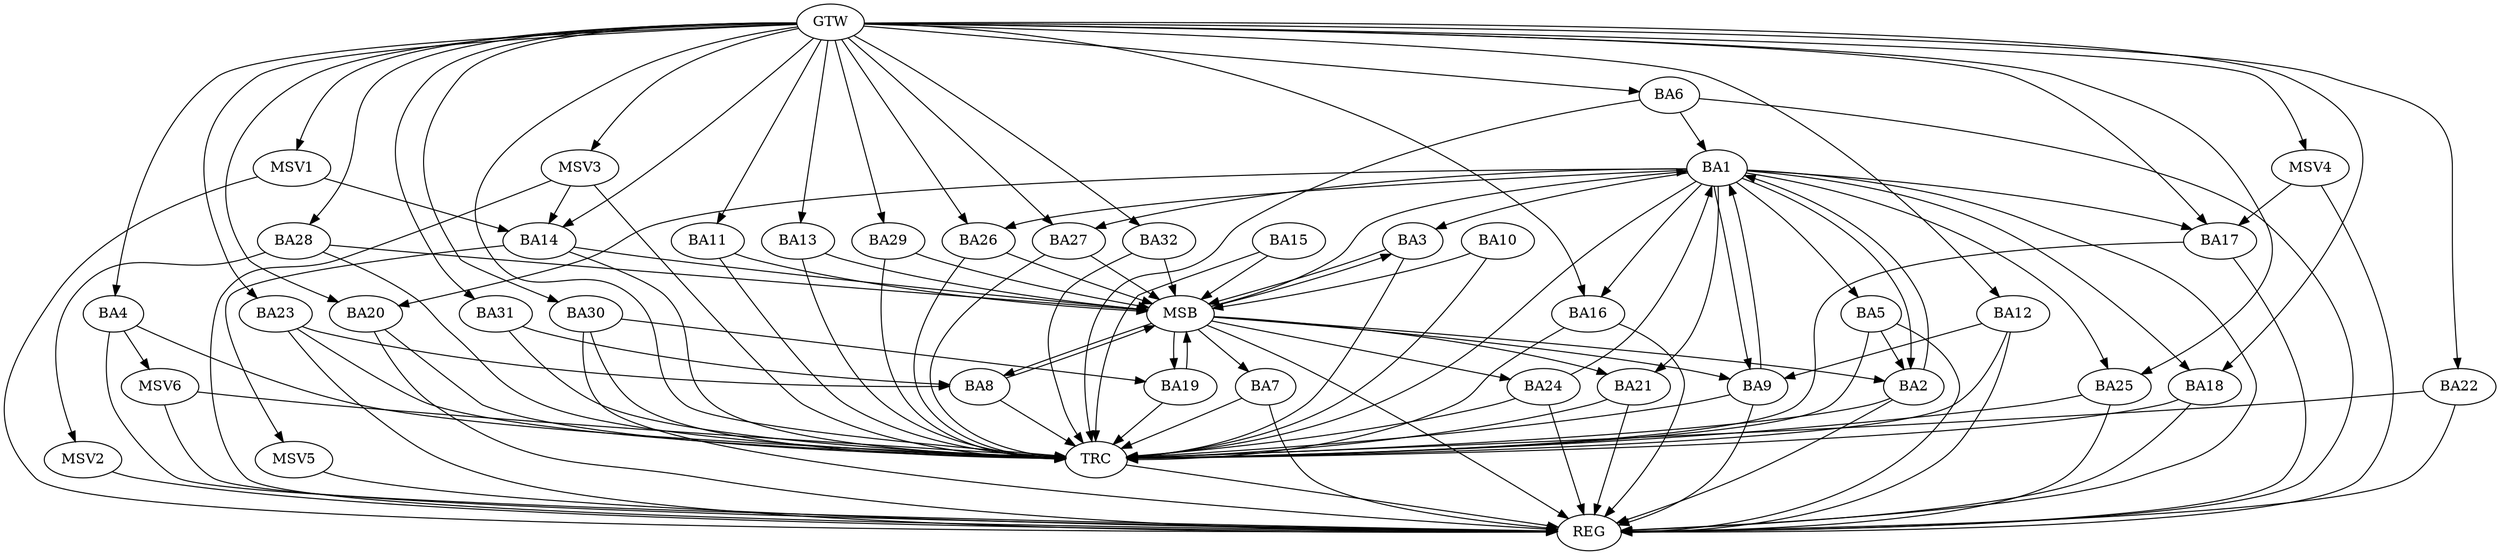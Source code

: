 strict digraph G {
  BA1 [ label="BA1" ];
  BA2 [ label="BA2" ];
  BA3 [ label="BA3" ];
  BA4 [ label="BA4" ];
  BA5 [ label="BA5" ];
  BA6 [ label="BA6" ];
  BA7 [ label="BA7" ];
  BA8 [ label="BA8" ];
  BA9 [ label="BA9" ];
  BA10 [ label="BA10" ];
  BA11 [ label="BA11" ];
  BA12 [ label="BA12" ];
  BA13 [ label="BA13" ];
  BA14 [ label="BA14" ];
  BA15 [ label="BA15" ];
  BA16 [ label="BA16" ];
  BA17 [ label="BA17" ];
  BA18 [ label="BA18" ];
  BA19 [ label="BA19" ];
  BA20 [ label="BA20" ];
  BA21 [ label="BA21" ];
  BA22 [ label="BA22" ];
  BA23 [ label="BA23" ];
  BA24 [ label="BA24" ];
  BA25 [ label="BA25" ];
  BA26 [ label="BA26" ];
  BA27 [ label="BA27" ];
  BA28 [ label="BA28" ];
  BA29 [ label="BA29" ];
  BA30 [ label="BA30" ];
  BA31 [ label="BA31" ];
  BA32 [ label="BA32" ];
  GTW [ label="GTW" ];
  REG [ label="REG" ];
  MSB [ label="MSB" ];
  TRC [ label="TRC" ];
  MSV1 [ label="MSV1" ];
  MSV2 [ label="MSV2" ];
  MSV3 [ label="MSV3" ];
  MSV4 [ label="MSV4" ];
  MSV5 [ label="MSV5" ];
  MSV6 [ label="MSV6" ];
  BA1 -> BA2;
  BA2 -> BA1;
  BA5 -> BA2;
  BA6 -> BA1;
  BA9 -> BA1;
  BA12 -> BA9;
  BA23 -> BA8;
  BA24 -> BA1;
  BA30 -> BA19;
  BA31 -> BA8;
  GTW -> BA4;
  GTW -> BA6;
  GTW -> BA11;
  GTW -> BA12;
  GTW -> BA13;
  GTW -> BA14;
  GTW -> BA16;
  GTW -> BA17;
  GTW -> BA18;
  GTW -> BA20;
  GTW -> BA22;
  GTW -> BA23;
  GTW -> BA25;
  GTW -> BA26;
  GTW -> BA27;
  GTW -> BA28;
  GTW -> BA29;
  GTW -> BA30;
  GTW -> BA31;
  GTW -> BA32;
  BA1 -> REG;
  BA2 -> REG;
  BA4 -> REG;
  BA5 -> REG;
  BA6 -> REG;
  BA7 -> REG;
  BA9 -> REG;
  BA12 -> REG;
  BA16 -> REG;
  BA17 -> REG;
  BA18 -> REG;
  BA20 -> REG;
  BA21 -> REG;
  BA22 -> REG;
  BA23 -> REG;
  BA24 -> REG;
  BA25 -> REG;
  BA30 -> REG;
  BA3 -> MSB;
  MSB -> BA1;
  MSB -> REG;
  BA8 -> MSB;
  MSB -> BA7;
  BA10 -> MSB;
  MSB -> BA3;
  BA11 -> MSB;
  MSB -> BA9;
  BA13 -> MSB;
  MSB -> BA2;
  BA14 -> MSB;
  BA15 -> MSB;
  BA19 -> MSB;
  BA26 -> MSB;
  MSB -> BA19;
  BA27 -> MSB;
  MSB -> BA8;
  BA28 -> MSB;
  MSB -> BA21;
  BA29 -> MSB;
  BA32 -> MSB;
  MSB -> BA24;
  BA1 -> TRC;
  BA2 -> TRC;
  BA3 -> TRC;
  BA4 -> TRC;
  BA5 -> TRC;
  BA6 -> TRC;
  BA7 -> TRC;
  BA8 -> TRC;
  BA9 -> TRC;
  BA10 -> TRC;
  BA11 -> TRC;
  BA12 -> TRC;
  BA13 -> TRC;
  BA14 -> TRC;
  BA15 -> TRC;
  BA16 -> TRC;
  BA17 -> TRC;
  BA18 -> TRC;
  BA19 -> TRC;
  BA20 -> TRC;
  BA21 -> TRC;
  BA22 -> TRC;
  BA23 -> TRC;
  BA24 -> TRC;
  BA25 -> TRC;
  BA26 -> TRC;
  BA27 -> TRC;
  BA28 -> TRC;
  BA29 -> TRC;
  BA30 -> TRC;
  BA31 -> TRC;
  BA32 -> TRC;
  GTW -> TRC;
  TRC -> REG;
  BA1 -> BA20;
  BA1 -> BA21;
  BA1 -> BA18;
  BA1 -> BA5;
  BA1 -> BA16;
  BA1 -> BA26;
  BA1 -> BA27;
  BA1 -> BA3;
  BA1 -> BA9;
  BA1 -> BA17;
  BA1 -> BA25;
  MSV1 -> BA14;
  GTW -> MSV1;
  MSV1 -> REG;
  BA28 -> MSV2;
  MSV2 -> REG;
  MSV3 -> BA14;
  GTW -> MSV3;
  MSV3 -> REG;
  MSV3 -> TRC;
  MSV4 -> BA17;
  GTW -> MSV4;
  MSV4 -> REG;
  BA14 -> MSV5;
  MSV5 -> REG;
  BA4 -> MSV6;
  MSV6 -> REG;
  MSV6 -> TRC;
}
